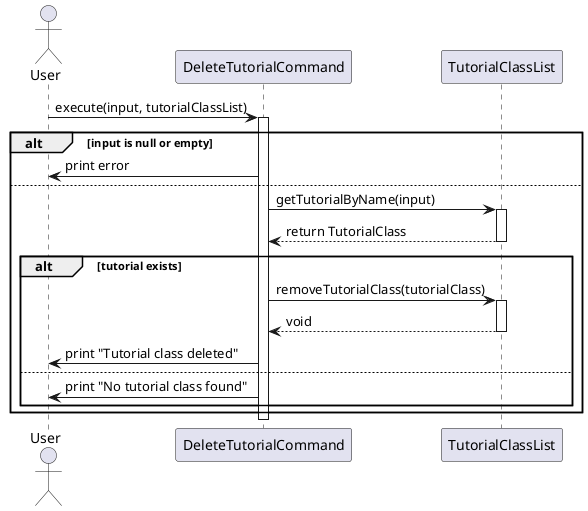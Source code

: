@startuml

actor User

participant "DeleteTutorialCommand" as DTC
participant "TutorialClassList" as TCL

User -> DTC: execute(input, tutorialClassList)
activate DTC

alt input is null or empty
    DTC -> User: print error
else
    DTC -> TCL: getTutorialByName(input)
    activate TCL
    TCL --> DTC: return TutorialClass
    deactivate TCL



    alt tutorial exists
        DTC -> TCL: removeTutorialClass(tutorialClass)
        activate TCL
        TCL --> DTC: void
        deactivate TCL
        DTC -> User: print "Tutorial class deleted"
    else
        DTC -> User: print "No tutorial class found"
    end
end

deactivate DTC

@enduml
